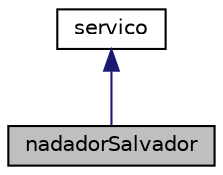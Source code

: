 digraph "nadadorSalvador"
{
  edge [fontname="Helvetica",fontsize="10",labelfontname="Helvetica",labelfontsize="10"];
  node [fontname="Helvetica",fontsize="10",shape=record];
  Node1 [label="nadadorSalvador",height=0.2,width=0.4,color="black", fillcolor="grey75", style="filled", fontcolor="black"];
  Node2 -> Node1 [dir="back",color="midnightblue",fontsize="10",style="solid",fontname="Helvetica"];
  Node2 [label="servico",height=0.2,width=0.4,color="black", fillcolor="white", style="filled",URL="$classservico.html",tooltip="Class for servico. "];
}
